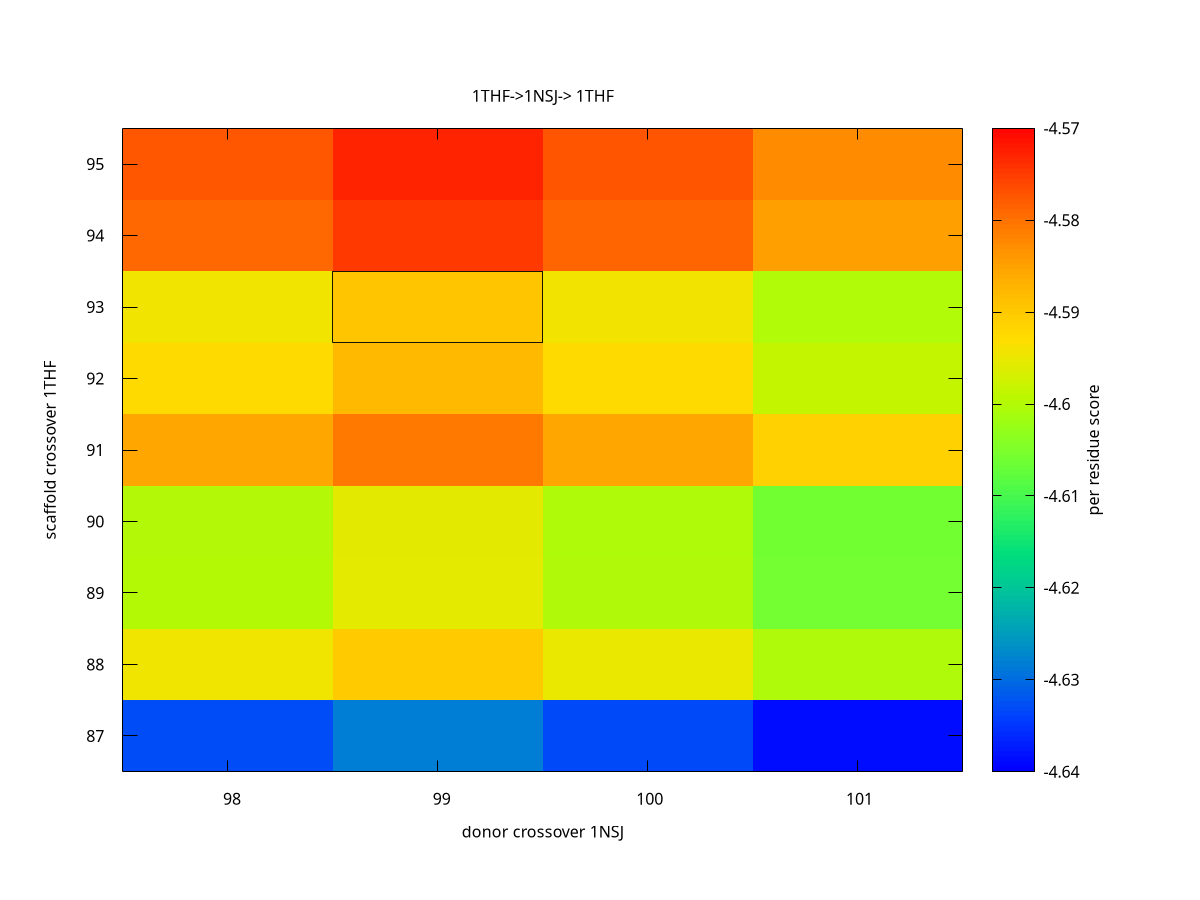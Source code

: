 # BCL generated heatmap
set terminal png enhanced transparent font "Arial,12" size 1080,800
set output "example/example_files/output/biol/1nsj_1thf_combi/donor2_score_heatmap.png"
set encoding iso_8859_1
set view map
set title "1THF->1NSJ-> 1THF"
unset key

set xlabel "donor crossover 1NSJ"
set xrange [ -0.5 : 3.5 ]
set xtics rotate by 0 ("   98 " 0, "   99 " 1, "  100 " 2, "  101 " 3)
set ylabel "scaffold crossover 1THF"
set yrange [ -0.5 : 8.5 ]
set ytics ("   87 " 0, "   88 " 1, "   89 " 2, "   90 " 3, "   91 " 4, "   92 " 5, "   93 " 6, "   94 " 7, "   95 " 8)
set cblabel "per residue score"
set cbrange [ * : * ]
#set cbtics 1
#set format cb "%3.1f"

set palette rgbformulae 22, 13, -31
#set palette rgbformulae 3, 11, 6 # green-red-violet
#set palette rgbformulae 30,31,32 # color printable on gray (black-blue-violet-yellow-white)
#set palette rgbformulae 33,13,10 # rainbow (blue-green-yellow-red)
set object rect from 0.5,5.5 to 1.5,6.5  front fillcolor rgb "black" fs empty border 0 linewidth 0.9
splot '-' using 1:2:3 with image
# number x values 4
# number y values 9
0	0 	-4.63324
1	0 	-4.62854
2	0 	-4.63351
3	0 	-4.63897

0	1 	-4.59483
1	1 	-4.59048
2	1 	-4.59529
3	1 	-4.60073

0	2 	-4.60029
1	2 	-4.59579
2	2 	-4.60058
3	2 	-4.60613

0	3 	-4.60032
1	3 	-4.59591
2	3 	-4.60064
3	3 	-4.60628

0	4 	-4.58575
1	4 	-4.58095
2	4 	-4.58582
3	4 	-4.59135

0	5 	-4.59292
1	5 	-4.5882
2	5 	-4.59292
3	5 	-4.59881

0	6 	-4.59467
1	6 	-4.58987
2	6 	-4.59453
3	6 	-4.60047

0	7 	-4.5794
1	7 	-4.57501
2	7 	-4.57911
3	7 	-4.58501

0	8 	-4.57777
1	8 	-4.57308
2	8 	-4.5775
3	8 	-4.58286

e
